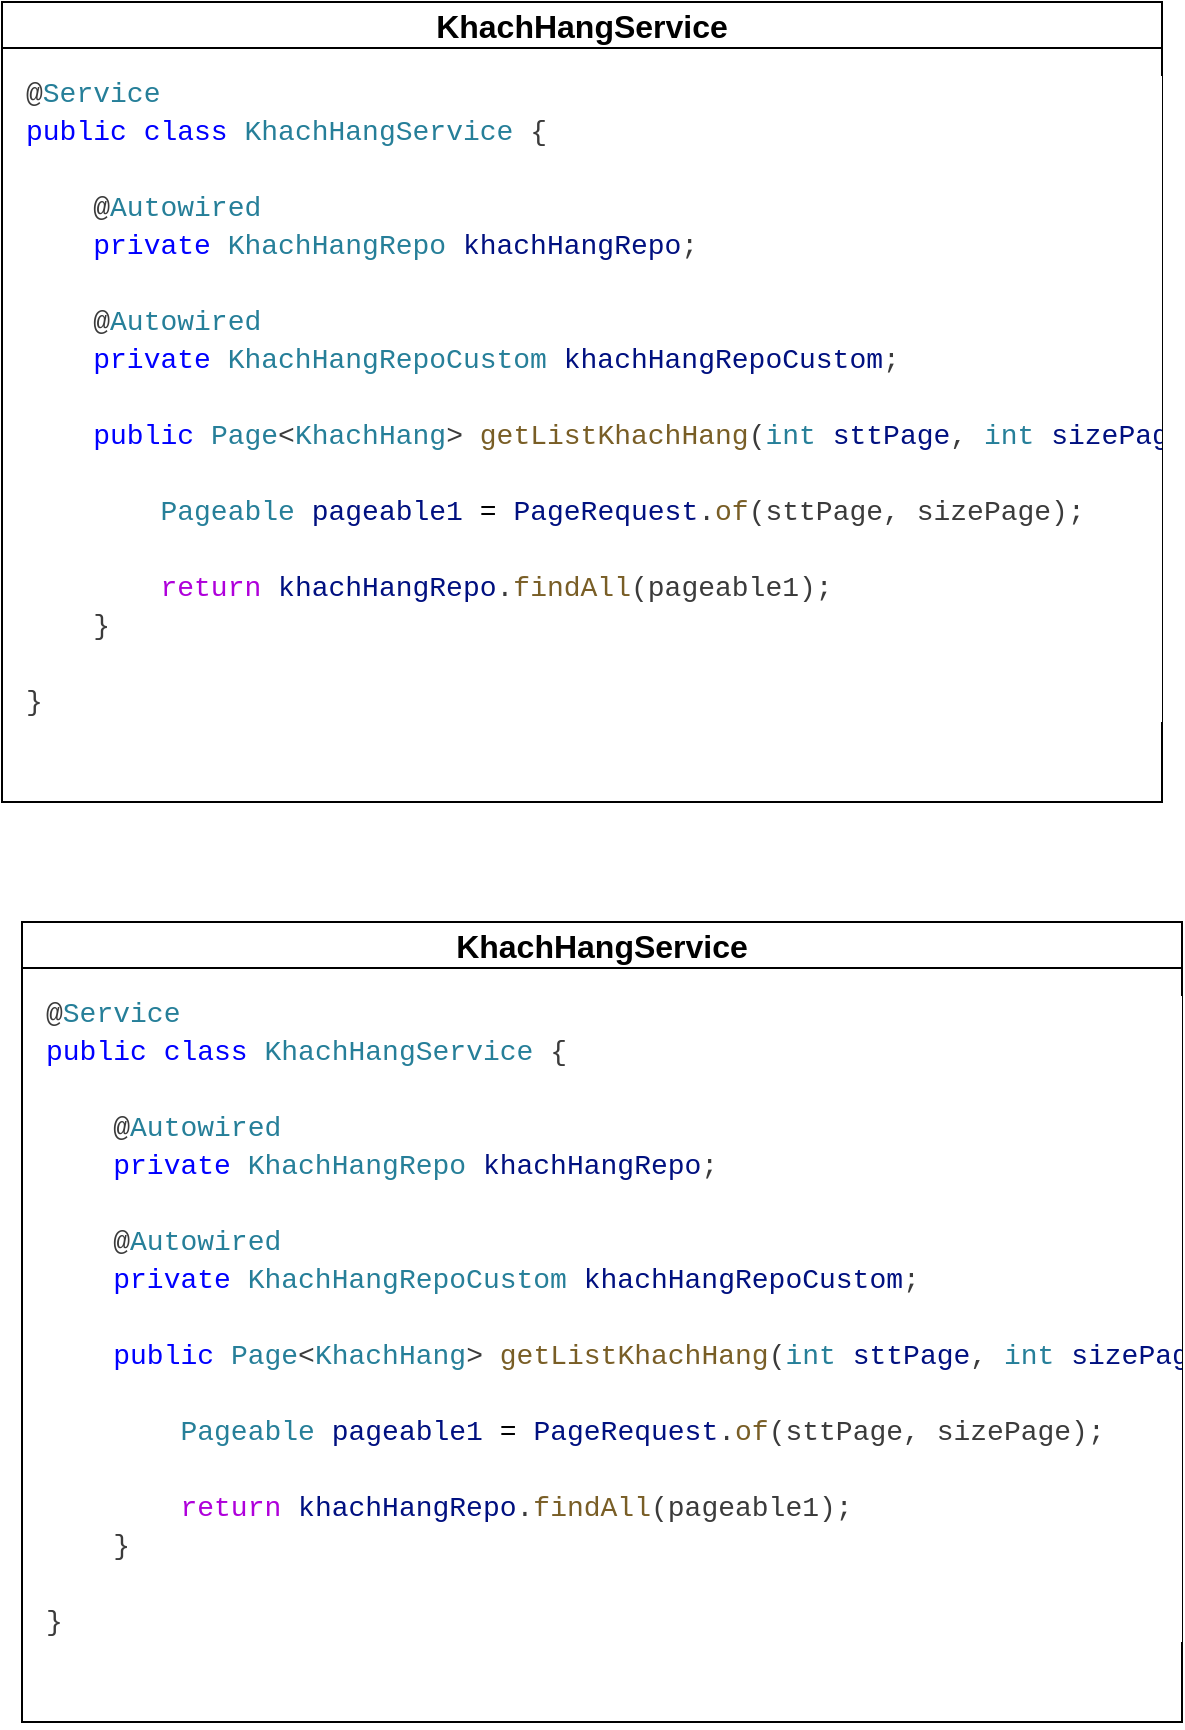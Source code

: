 <mxfile version="26.2.2">
  <diagram name="Trang-1" id="TyosOY4s1JKicmkmNZOA">
    <mxGraphModel dx="1491" dy="1721" grid="1" gridSize="10" guides="1" tooltips="1" connect="1" arrows="1" fold="1" page="1" pageScale="1" pageWidth="1169" pageHeight="827" math="0" shadow="0">
      <root>
        <mxCell id="0" />
        <mxCell id="1" parent="0" />
        <mxCell id="ILOGif0Egg1N72Qn3x3o-1" value="&lt;font style=&quot;font-size: 16px;&quot;&gt;KhachHangService&lt;/font&gt;" style="swimlane;whiteSpace=wrap;html=1;swimlaneFillColor=default;" vertex="1" parent="1">
          <mxGeometry x="170" y="120" width="580" height="400" as="geometry" />
        </mxCell>
        <mxCell id="ILOGif0Egg1N72Qn3x3o-2" value="&lt;h1 style=&quot;margin-top: 0px;&quot;&gt;&lt;div style=&quot;color: #3b3b3b;background-color: #ffffff;font-family: Consolas, &#39;Courier New&#39;, monospace;font-weight: normal;font-size: 14px;line-height: 19px;white-space: pre;&quot;&gt;&lt;div&gt;@&lt;span style=&quot;color: #267f99;&quot;&gt;Service&lt;/span&gt;&lt;/div&gt;&lt;div&gt;&lt;span style=&quot;color: #0000ff;&quot;&gt;public&lt;/span&gt; &lt;span style=&quot;color: #0000ff;&quot;&gt;class&lt;/span&gt; &lt;span style=&quot;color: #267f99;&quot;&gt;KhachHangService&lt;/span&gt; {&lt;/div&gt;&lt;div&gt;&amp;nbsp; &amp;nbsp; &lt;/div&gt;&lt;div&gt;&amp;nbsp; &amp;nbsp; @&lt;span style=&quot;color: #267f99;&quot;&gt;Autowired&lt;/span&gt;&lt;/div&gt;&lt;div&gt;&amp;nbsp; &amp;nbsp; &lt;span style=&quot;color: #0000ff;&quot;&gt;private&lt;/span&gt; &lt;span style=&quot;color: #267f99;&quot;&gt;KhachHangRepo&lt;/span&gt; &lt;span style=&quot;color: #001080;&quot;&gt;khachHangRepo&lt;/span&gt;;&lt;/div&gt;&lt;br&gt;&lt;div&gt;&amp;nbsp; &amp;nbsp; @&lt;span style=&quot;color: #267f99;&quot;&gt;Autowired&lt;/span&gt;&lt;/div&gt;&lt;div&gt;&amp;nbsp; &amp;nbsp; &lt;span style=&quot;color: #0000ff;&quot;&gt;private&lt;/span&gt; &lt;span style=&quot;color: #267f99;&quot;&gt;KhachHangRepoCustom&lt;/span&gt; &lt;span style=&quot;color: #001080;&quot;&gt;khachHangRepoCustom&lt;/span&gt;;&lt;/div&gt;&lt;br&gt;&lt;div&gt;&amp;nbsp; &amp;nbsp; &lt;span style=&quot;color: #0000ff;&quot;&gt;public&lt;/span&gt; &lt;span style=&quot;color: #267f99;&quot;&gt;Page&lt;/span&gt;&amp;lt;&lt;span style=&quot;color: #267f99;&quot;&gt;KhachHang&lt;/span&gt;&amp;gt; &lt;span style=&quot;color: #795e26;&quot;&gt;getListKhachHang&lt;/span&gt;(&lt;span style=&quot;color: #267f99;&quot;&gt;int&lt;/span&gt; &lt;span style=&quot;color: #001080;&quot;&gt;sttPage&lt;/span&gt;, &lt;span style=&quot;color: #267f99;&quot;&gt;int&lt;/span&gt; &lt;span style=&quot;color: #001080;&quot;&gt;sizePage&lt;/span&gt;){&lt;/div&gt;&lt;br&gt;&lt;div&gt;&amp;nbsp; &amp;nbsp; &amp;nbsp; &amp;nbsp; &lt;span style=&quot;color: #267f99;&quot;&gt;Pageable&lt;/span&gt; &lt;span style=&quot;color: #001080;&quot;&gt;pageable1&lt;/span&gt; &lt;span style=&quot;color: #000000;&quot;&gt;=&lt;/span&gt; &lt;span style=&quot;color: #001080;&quot;&gt;PageRequest&lt;/span&gt;.&lt;span style=&quot;color: #795e26;&quot;&gt;of&lt;/span&gt;(sttPage, sizePage);&lt;/div&gt;&lt;br&gt;&lt;div&gt;&amp;nbsp; &amp;nbsp; &amp;nbsp; &amp;nbsp; &lt;span style=&quot;color: #af00db;&quot;&gt;return&lt;/span&gt; &lt;span style=&quot;color: #001080;&quot;&gt;khachHangRepo&lt;/span&gt;.&lt;span style=&quot;color: #795e26;&quot;&gt;findAll&lt;/span&gt;(pageable1);&lt;/div&gt;&lt;div&gt;&amp;nbsp; &amp;nbsp; }&lt;/div&gt;&lt;div&gt;&lt;br&gt;&lt;/div&gt;&lt;div&gt;}&lt;/div&gt;&lt;/div&gt;&lt;/h1&gt;" style="text;html=1;whiteSpace=wrap;overflow=hidden;rounded=0;" vertex="1" parent="ILOGif0Egg1N72Qn3x3o-1">
          <mxGeometry x="10" y="30" width="570" height="370" as="geometry" />
        </mxCell>
        <mxCell id="ILOGif0Egg1N72Qn3x3o-3" value="&lt;font style=&quot;font-size: 16px;&quot;&gt;KhachHangService&lt;/font&gt;" style="swimlane;whiteSpace=wrap;html=1;swimlaneFillColor=default;" vertex="1" parent="1">
          <mxGeometry x="160" y="-340" width="580" height="400" as="geometry" />
        </mxCell>
        <mxCell id="ILOGif0Egg1N72Qn3x3o-4" value="&lt;h1 style=&quot;margin-top: 0px;&quot;&gt;&lt;div style=&quot;color: #3b3b3b;background-color: #ffffff;font-family: Consolas, &#39;Courier New&#39;, monospace;font-weight: normal;font-size: 14px;line-height: 19px;white-space: pre;&quot;&gt;&lt;div&gt;@&lt;span style=&quot;color: #267f99;&quot;&gt;Service&lt;/span&gt;&lt;/div&gt;&lt;div&gt;&lt;span style=&quot;color: #0000ff;&quot;&gt;public&lt;/span&gt; &lt;span style=&quot;color: #0000ff;&quot;&gt;class&lt;/span&gt; &lt;span style=&quot;color: #267f99;&quot;&gt;KhachHangService&lt;/span&gt; {&lt;/div&gt;&lt;div&gt;&amp;nbsp; &amp;nbsp; &lt;/div&gt;&lt;div&gt;&amp;nbsp; &amp;nbsp; @&lt;span style=&quot;color: #267f99;&quot;&gt;Autowired&lt;/span&gt;&lt;/div&gt;&lt;div&gt;&amp;nbsp; &amp;nbsp; &lt;span style=&quot;color: #0000ff;&quot;&gt;private&lt;/span&gt; &lt;span style=&quot;color: #267f99;&quot;&gt;KhachHangRepo&lt;/span&gt; &lt;span style=&quot;color: #001080;&quot;&gt;khachHangRepo&lt;/span&gt;;&lt;/div&gt;&lt;br&gt;&lt;div&gt;&amp;nbsp; &amp;nbsp; @&lt;span style=&quot;color: #267f99;&quot;&gt;Autowired&lt;/span&gt;&lt;/div&gt;&lt;div&gt;&amp;nbsp; &amp;nbsp; &lt;span style=&quot;color: #0000ff;&quot;&gt;private&lt;/span&gt; &lt;span style=&quot;color: #267f99;&quot;&gt;KhachHangRepoCustom&lt;/span&gt; &lt;span style=&quot;color: #001080;&quot;&gt;khachHangRepoCustom&lt;/span&gt;;&lt;/div&gt;&lt;br&gt;&lt;div&gt;&amp;nbsp; &amp;nbsp; &lt;span style=&quot;color: #0000ff;&quot;&gt;public&lt;/span&gt; &lt;span style=&quot;color: #267f99;&quot;&gt;Page&lt;/span&gt;&amp;lt;&lt;span style=&quot;color: #267f99;&quot;&gt;KhachHang&lt;/span&gt;&amp;gt; &lt;span style=&quot;color: #795e26;&quot;&gt;getListKhachHang&lt;/span&gt;(&lt;span style=&quot;color: #267f99;&quot;&gt;int&lt;/span&gt; &lt;span style=&quot;color: #001080;&quot;&gt;sttPage&lt;/span&gt;, &lt;span style=&quot;color: #267f99;&quot;&gt;int&lt;/span&gt; &lt;span style=&quot;color: #001080;&quot;&gt;sizePage&lt;/span&gt;){&lt;/div&gt;&lt;br&gt;&lt;div&gt;&amp;nbsp; &amp;nbsp; &amp;nbsp; &amp;nbsp; &lt;span style=&quot;color: #267f99;&quot;&gt;Pageable&lt;/span&gt; &lt;span style=&quot;color: #001080;&quot;&gt;pageable1&lt;/span&gt; &lt;span style=&quot;color: #000000;&quot;&gt;=&lt;/span&gt; &lt;span style=&quot;color: #001080;&quot;&gt;PageRequest&lt;/span&gt;.&lt;span style=&quot;color: #795e26;&quot;&gt;of&lt;/span&gt;(sttPage, sizePage);&lt;/div&gt;&lt;br&gt;&lt;div&gt;&amp;nbsp; &amp;nbsp; &amp;nbsp; &amp;nbsp; &lt;span style=&quot;color: #af00db;&quot;&gt;return&lt;/span&gt; &lt;span style=&quot;color: #001080;&quot;&gt;khachHangRepo&lt;/span&gt;.&lt;span style=&quot;color: #795e26;&quot;&gt;findAll&lt;/span&gt;(pageable1);&lt;/div&gt;&lt;div&gt;&amp;nbsp; &amp;nbsp; }&lt;/div&gt;&lt;div&gt;&lt;br&gt;&lt;/div&gt;&lt;div&gt;}&lt;/div&gt;&lt;/div&gt;&lt;/h1&gt;" style="text;html=1;whiteSpace=wrap;overflow=hidden;rounded=0;" vertex="1" parent="ILOGif0Egg1N72Qn3x3o-3">
          <mxGeometry x="10" y="30" width="570" height="370" as="geometry" />
        </mxCell>
      </root>
    </mxGraphModel>
  </diagram>
</mxfile>
